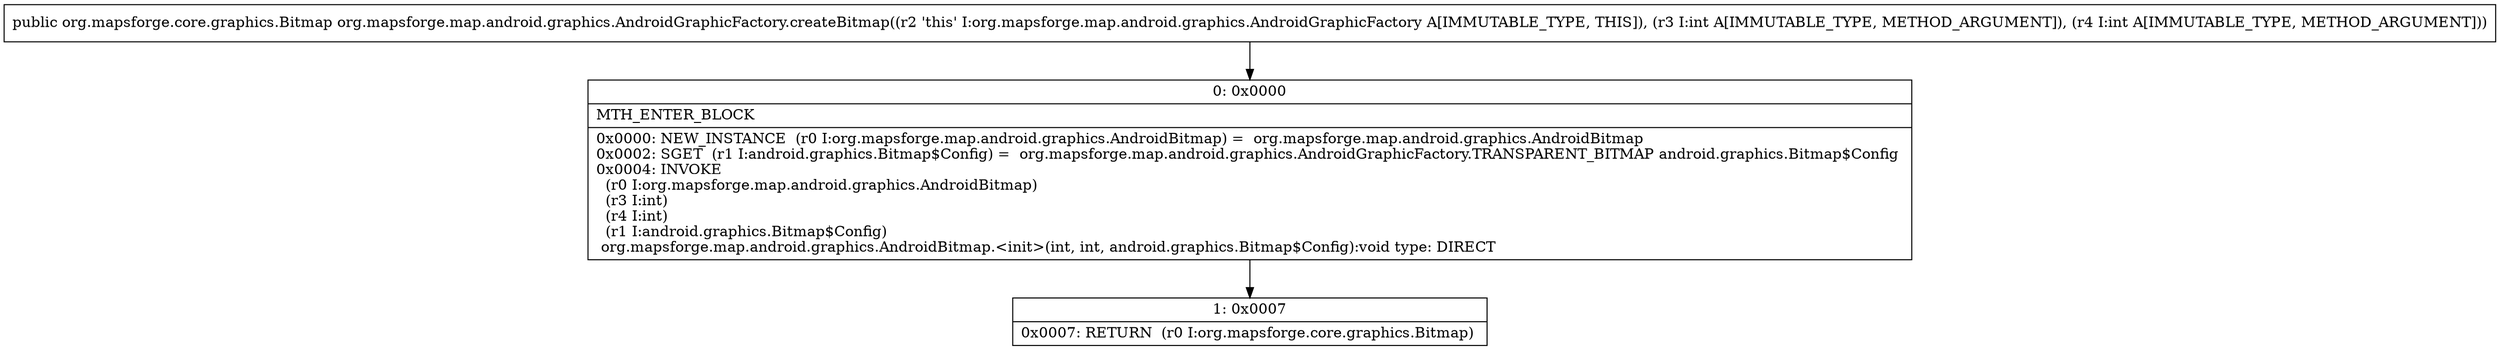 digraph "CFG fororg.mapsforge.map.android.graphics.AndroidGraphicFactory.createBitmap(II)Lorg\/mapsforge\/core\/graphics\/Bitmap;" {
Node_0 [shape=record,label="{0\:\ 0x0000|MTH_ENTER_BLOCK\l|0x0000: NEW_INSTANCE  (r0 I:org.mapsforge.map.android.graphics.AndroidBitmap) =  org.mapsforge.map.android.graphics.AndroidBitmap \l0x0002: SGET  (r1 I:android.graphics.Bitmap$Config) =  org.mapsforge.map.android.graphics.AndroidGraphicFactory.TRANSPARENT_BITMAP android.graphics.Bitmap$Config \l0x0004: INVOKE  \l  (r0 I:org.mapsforge.map.android.graphics.AndroidBitmap)\l  (r3 I:int)\l  (r4 I:int)\l  (r1 I:android.graphics.Bitmap$Config)\l org.mapsforge.map.android.graphics.AndroidBitmap.\<init\>(int, int, android.graphics.Bitmap$Config):void type: DIRECT \l}"];
Node_1 [shape=record,label="{1\:\ 0x0007|0x0007: RETURN  (r0 I:org.mapsforge.core.graphics.Bitmap) \l}"];
MethodNode[shape=record,label="{public org.mapsforge.core.graphics.Bitmap org.mapsforge.map.android.graphics.AndroidGraphicFactory.createBitmap((r2 'this' I:org.mapsforge.map.android.graphics.AndroidGraphicFactory A[IMMUTABLE_TYPE, THIS]), (r3 I:int A[IMMUTABLE_TYPE, METHOD_ARGUMENT]), (r4 I:int A[IMMUTABLE_TYPE, METHOD_ARGUMENT])) }"];
MethodNode -> Node_0;
Node_0 -> Node_1;
}

